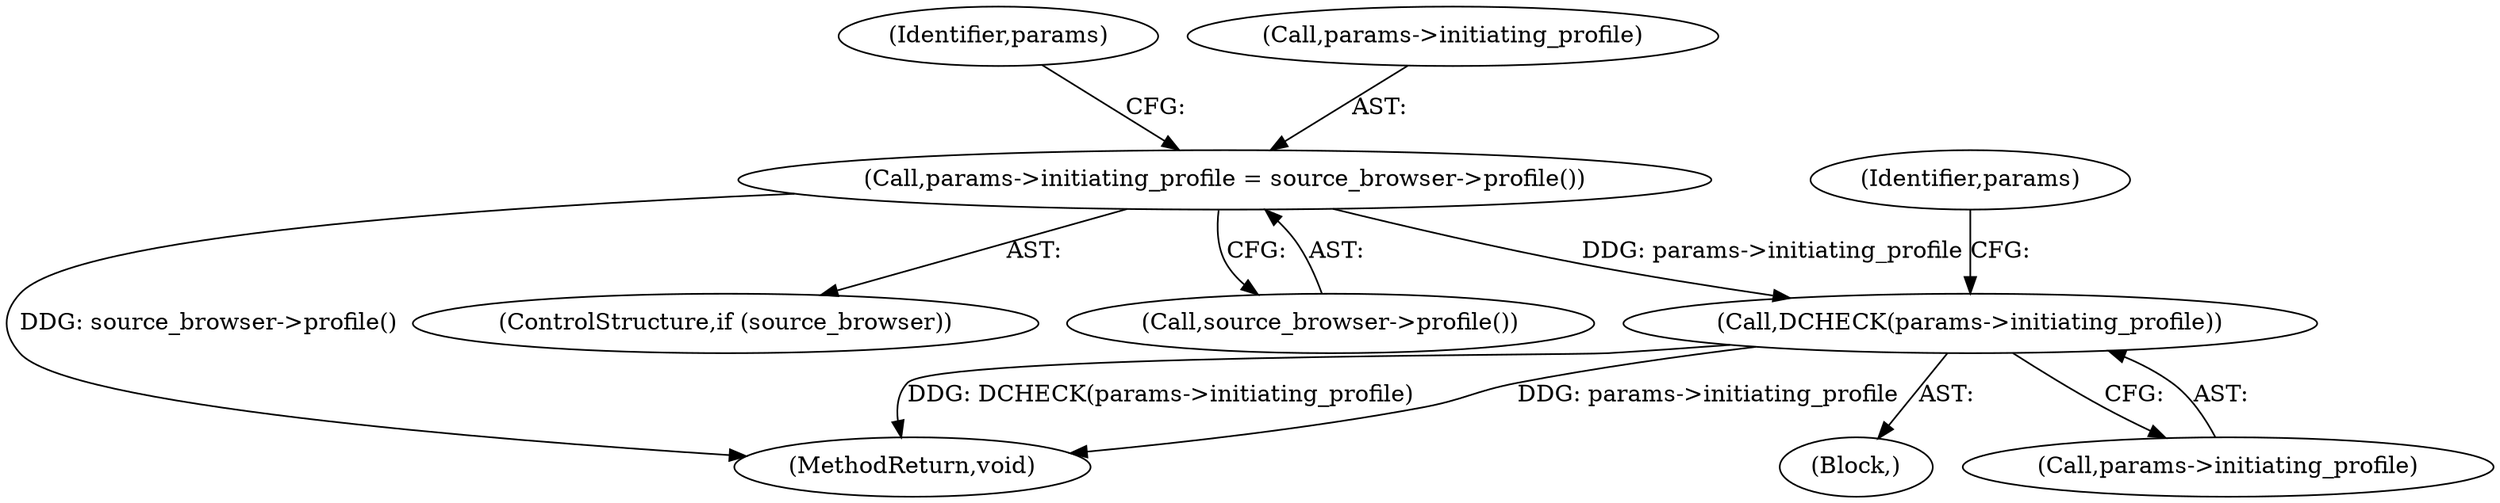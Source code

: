 digraph "0_Chrome_c552cd7b8a0862f6b3c8c6a07f98bda3721101eb_0@pointer" {
"1000111" [label="(Call,params->initiating_profile = source_browser->profile())"];
"1000116" [label="(Call,DCHECK(params->initiating_profile))"];
"1000109" [label="(ControlStructure,if (source_browser))"];
"1000111" [label="(Call,params->initiating_profile = source_browser->profile())"];
"1000665" [label="(MethodReturn,void)"];
"1000115" [label="(Call,source_browser->profile())"];
"1000123" [label="(Identifier,params)"];
"1000118" [label="(Identifier,params)"];
"1000102" [label="(Block,)"];
"1000112" [label="(Call,params->initiating_profile)"];
"1000117" [label="(Call,params->initiating_profile)"];
"1000116" [label="(Call,DCHECK(params->initiating_profile))"];
"1000111" -> "1000109"  [label="AST: "];
"1000111" -> "1000115"  [label="CFG: "];
"1000112" -> "1000111"  [label="AST: "];
"1000115" -> "1000111"  [label="AST: "];
"1000118" -> "1000111"  [label="CFG: "];
"1000111" -> "1000665"  [label="DDG: source_browser->profile()"];
"1000111" -> "1000116"  [label="DDG: params->initiating_profile"];
"1000116" -> "1000102"  [label="AST: "];
"1000116" -> "1000117"  [label="CFG: "];
"1000117" -> "1000116"  [label="AST: "];
"1000123" -> "1000116"  [label="CFG: "];
"1000116" -> "1000665"  [label="DDG: params->initiating_profile"];
"1000116" -> "1000665"  [label="DDG: DCHECK(params->initiating_profile)"];
}
